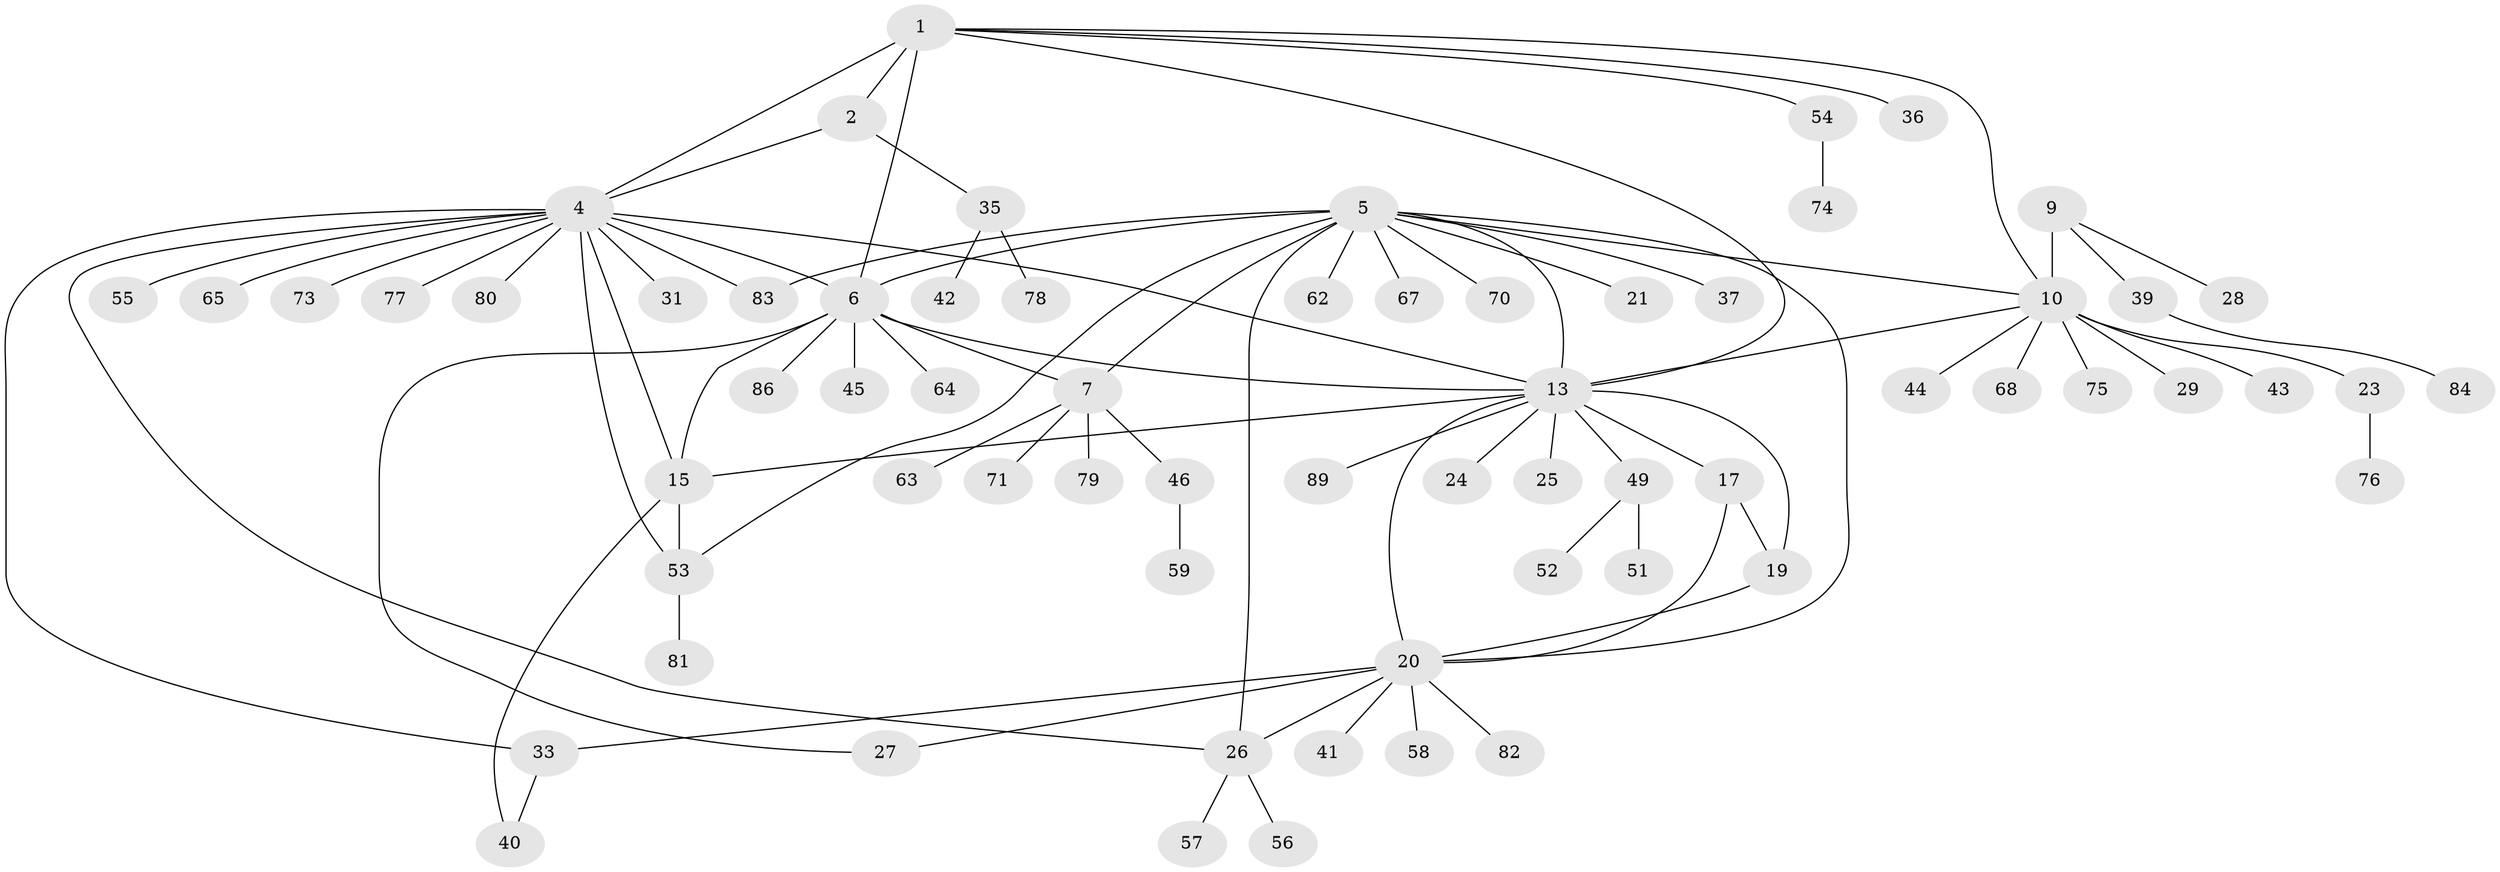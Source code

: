 // original degree distribution, {6: 0.02247191011235955, 5: 0.07865168539325842, 8: 0.02247191011235955, 14: 0.011235955056179775, 3: 0.0898876404494382, 7: 0.02247191011235955, 9: 0.02247191011235955, 10: 0.011235955056179775, 4: 0.033707865168539325, 11: 0.011235955056179775, 1: 0.5617977528089888, 2: 0.11235955056179775}
// Generated by graph-tools (version 1.1) at 2025/11/02/27/25 16:11:37]
// undirected, 66 vertices, 87 edges
graph export_dot {
graph [start="1"]
  node [color=gray90,style=filled];
  1 [super="+3"];
  2 [super="+22"];
  4 [super="+14"];
  5 [super="+85"];
  6 [super="+16"];
  7 [super="+8"];
  9 [super="+12"];
  10 [super="+11"];
  13 [super="+18"];
  15 [super="+47"];
  17 [super="+34"];
  19;
  20 [super="+30"];
  21;
  23;
  24;
  25;
  26 [super="+50"];
  27 [super="+32"];
  28;
  29;
  31;
  33 [super="+38"];
  35;
  36;
  37;
  39 [super="+61"];
  40;
  41;
  42 [super="+69"];
  43;
  44;
  45;
  46 [super="+48"];
  49 [super="+66"];
  51;
  52;
  53 [super="+60"];
  54;
  55;
  56;
  57;
  58;
  59;
  62;
  63;
  64;
  65;
  67 [super="+72"];
  68;
  70;
  71;
  73;
  74;
  75;
  76 [super="+87"];
  77;
  78;
  79;
  80;
  81;
  82;
  83 [super="+88"];
  84;
  86;
  89;
  1 -- 2 [weight=2];
  1 -- 4 [weight=2];
  1 -- 6;
  1 -- 36;
  1 -- 54;
  1 -- 10;
  1 -- 13;
  2 -- 4;
  2 -- 35;
  4 -- 53;
  4 -- 55;
  4 -- 73;
  4 -- 80;
  4 -- 65;
  4 -- 13;
  4 -- 77;
  4 -- 15;
  4 -- 83;
  4 -- 31;
  4 -- 26;
  4 -- 6;
  4 -- 33;
  5 -- 6;
  5 -- 7 [weight=2];
  5 -- 10;
  5 -- 20;
  5 -- 21;
  5 -- 26;
  5 -- 37;
  5 -- 53;
  5 -- 62;
  5 -- 67;
  5 -- 70;
  5 -- 83;
  5 -- 13;
  6 -- 7 [weight=2];
  6 -- 27;
  6 -- 64;
  6 -- 86;
  6 -- 45;
  6 -- 13;
  6 -- 15;
  7 -- 46;
  7 -- 79;
  7 -- 71;
  7 -- 63;
  9 -- 10 [weight=4];
  9 -- 28;
  9 -- 39;
  10 -- 13 [weight=2];
  10 -- 44;
  10 -- 75;
  10 -- 68;
  10 -- 43;
  10 -- 23;
  10 -- 29;
  13 -- 15;
  13 -- 24;
  13 -- 25;
  13 -- 49;
  13 -- 89;
  13 -- 17;
  13 -- 19;
  13 -- 20;
  15 -- 40;
  15 -- 53;
  17 -- 19;
  17 -- 20;
  19 -- 20;
  20 -- 26;
  20 -- 27;
  20 -- 33;
  20 -- 41;
  20 -- 58;
  20 -- 82;
  23 -- 76;
  26 -- 56;
  26 -- 57;
  33 -- 40;
  35 -- 42;
  35 -- 78;
  39 -- 84;
  46 -- 59;
  49 -- 51;
  49 -- 52;
  53 -- 81;
  54 -- 74;
}
